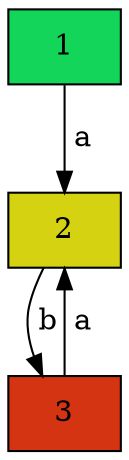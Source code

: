 digraph Tree{
1[style = "filled", fillcolor = "#12d559", shape = "record", label = "{1}"];
3[style = "filled", fillcolor = "#d53412", shape = "record", label = "{3}"];
2[style = "filled", fillcolor = "#d5d212", shape = "record", label = "{2}"];
1->2[ label =" a"];
2->3[ label =" b"];
3->2[ label =" a"];
}
